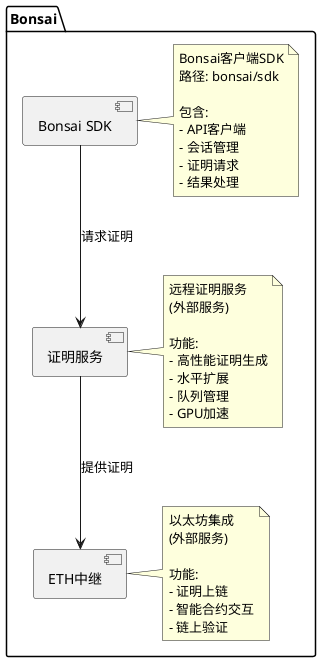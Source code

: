 @startuml Bonsai架构图

package "Bonsai" {
  [Bonsai SDK] as bonsai_sdk
  [证明服务] as proving_service
  [ETH中继] as eth_relay
  
  note right of bonsai_sdk
    Bonsai客户端SDK
    路径: bonsai/sdk
    
    包含:
    - API客户端
    - 会话管理
    - 证明请求
    - 结果处理
  end note
  
  note right of proving_service
    远程证明服务
    (外部服务)
    
    功能:
    - 高性能证明生成
    - 水平扩展
    - 队列管理
    - GPU加速
  end note
  
  note right of eth_relay
    以太坊集成
    (外部服务)
    
    功能:
    - 证明上链
    - 智能合约交互
    - 链上验证
  end note
  
  ' 内部关系
  bonsai_sdk --> proving_service : 请求证明
  proving_service --> eth_relay : 提供证明
}

@enduml